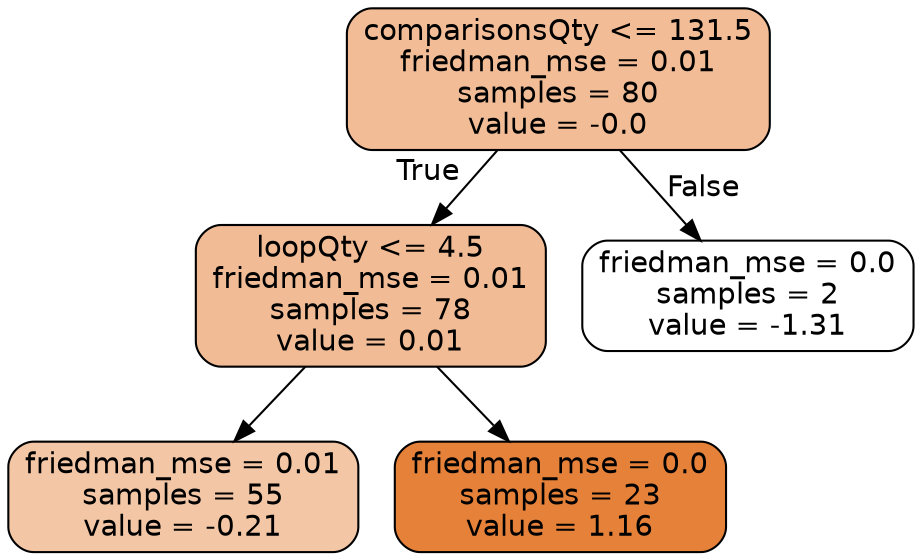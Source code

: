 digraph Tree {
node [shape=box, style="filled, rounded", color="black", fontname="helvetica"] ;
edge [fontname="helvetica"] ;
0 [label="comparisonsQty <= 131.5\nfriedman_mse = 0.01\nsamples = 80\nvalue = -0.0", fillcolor="#f1bc96"] ;
1 [label="loopQty <= 4.5\nfriedman_mse = 0.01\nsamples = 78\nvalue = 0.01", fillcolor="#f1bc95"] ;
0 -> 1 [labeldistance=2.5, labelangle=45, headlabel="True"] ;
3 [label="friedman_mse = 0.01\nsamples = 55\nvalue = -0.21", fillcolor="#f3c7a6"] ;
1 -> 3 ;
4 [label="friedman_mse = 0.0\nsamples = 23\nvalue = 1.16", fillcolor="#e58139"] ;
1 -> 4 ;
2 [label="friedman_mse = 0.0\nsamples = 2\nvalue = -1.31", fillcolor="#ffffff"] ;
0 -> 2 [labeldistance=2.5, labelangle=-45, headlabel="False"] ;
}
